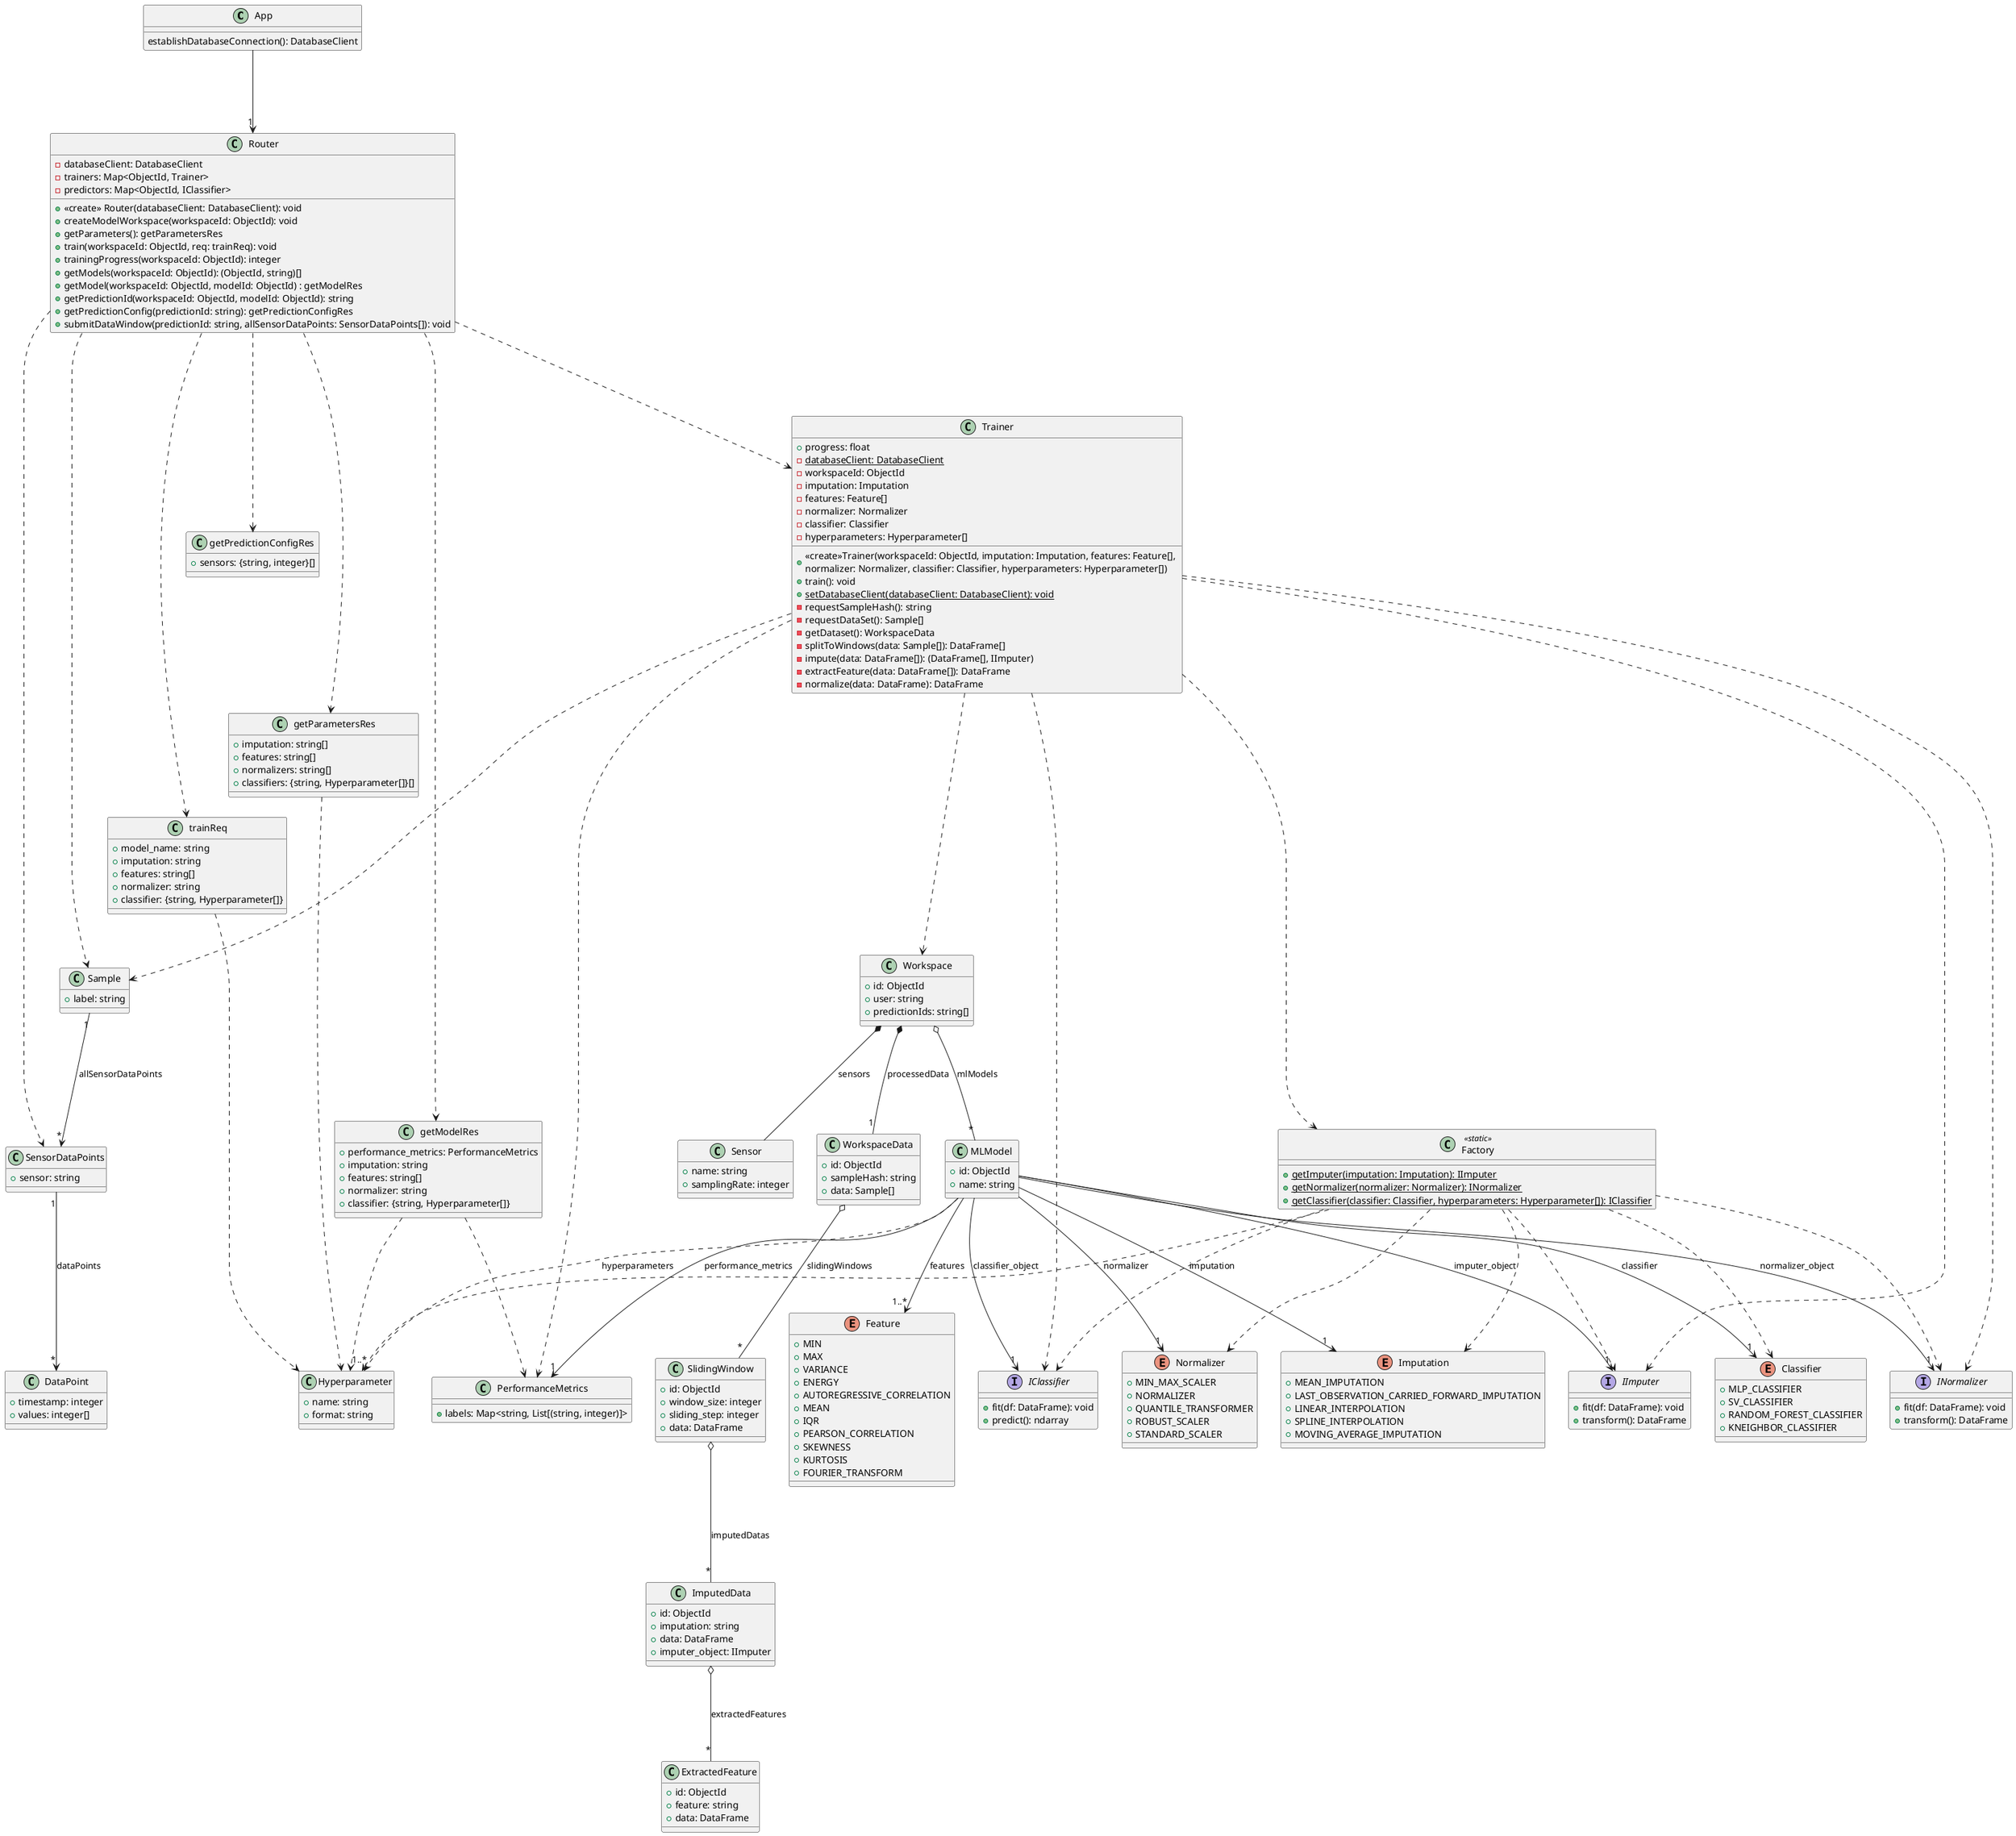 @startuml Model Management Class Diagram

class App {
    establishDatabaseConnection(): DatabaseClient
}

App ---> "1" Router

class Workspace {
    +id: ObjectId
    +user: string
    +predictionIds: string[]
}

Workspace *--- Sensor : sensors

class Sensor {
    +name: string
    +samplingRate: integer
}

Workspace o--- "*" MLModel : mlModels

class getParametersRes {
    +imputation: string[]
    +features: string[]
    +normalizers: string[]
    +classifiers: {string, Hyperparameter[]}[]
}

getParametersRes ...> Hyperparameter

class Hyperparameter {
    +name: string
    +format: string
}

'getParametersRes ---> "5" Imputation: imputations
'getParametersRes ---> "11" Feature: features
'getParametersRes ---> "5" Normalizer: normalizers
'getParametersRes ---> "4" Classifier: classifiers

class trainReq {
    +model_name: string
    +imputation: string
    +features: string[]
    +normalizer: string
    +classifier: {string, Hyperparameter[]}
}

trainReq ...> Hyperparameter

class getModelRes {
    +performance_metrics: PerformanceMetrics
    +imputation: string
    +features: string[]
    +normalizer: string
    +classifier: {string, Hyperparameter[]}
}

getModelRes ...> Hyperparameter
getModelRes ...> PerformanceMetrics

class getPredictionConfigRes {
    +sensors: {string, integer}[]
}

class Router {
    -databaseClient: DatabaseClient
    -trainers: Map<ObjectId, Trainer> 
    -predictors: Map<ObjectId, IClassifier>

    +<<create>> Router(databaseClient: DatabaseClient): void
    +createModelWorkspace(workspaceId: ObjectId): void
    +getParameters(): getParametersRes
    +train(workspaceId: ObjectId, req: trainReq): void
    +trainingProgress(workspaceId: ObjectId): integer
    +getModels(workspaceId: ObjectId): (ObjectId, string)[]
    +getModel(workspaceId: ObjectId, modelId: ObjectId) : getModelRes
    +getPredictionId(workspaceId: ObjectId, modelId: ObjectId): string
    +getPredictionConfig(predictionId: string): getPredictionConfigRes
    +submitDataWindow(predictionId: string, allSensorDataPoints: SensorDataPoints[]): void
}

Router ...> SensorDataPoints
Router ...> Sample
Router ...> Trainer

class Sample {
    +label: string
}

class SensorDataPoints {
    +sensor: string
}

class DataPoint {
    +timestamp: integer
    +values: integer[]
}

Sample "1" ---> "*" SensorDataPoints : allSensorDataPoints
SensorDataPoints "1" ---> "*" DataPoint : dataPoints

Router ...> getParametersRes
Router ...> trainReq
Router ...> getModelRes
Router ...> getPredictionConfigRes

class Factory <<static>> {
    +{static} getImputer(imputation: Imputation): IImputer
    +{static} getNormalizer(normalizer: Normalizer): INormalizer
    +{static} getClassifier(classifier: Classifier, hyperparameters: Hyperparameter[]): IClassifier
}

Factory ...> Imputation
Factory ...> IImputer
Factory ...> Normalizer
Factory ...> INormalizer
Factory ...> Classifier
Factory ...> IClassifier
Factory ...> Hyperparameter

interface IImputer {
    +fit(df: DataFrame): void
    +transform(): DataFrame
}

interface INormalizer {
    +fit(df: DataFrame): void
    +transform(): DataFrame
}

interface IClassifier {
    +fit(df: DataFrame): void
    +predict(): ndarray
}

class Trainer {
    +progress: float
    -{static}databaseClient: DatabaseClient
    -workspaceId: ObjectId
    -imputation: Imputation
    -features: Feature[]
    -normalizer: Normalizer
    -classifier: Classifier
    -hyperparameters: Hyperparameter[]
    +<<create>>Trainer(workspaceId: ObjectId, imputation: Imputation, features: Feature[], \nnormalizer: Normalizer, classifier: Classifier, hyperparameters: Hyperparameter[])
    +train(): void
    +{static}setDatabaseClient(databaseClient: DatabaseClient): void
    -requestSampleHash(): string
    -requestDataSet(): Sample[]
    -getDataset(): WorkspaceData
    -splitToWindows(data: Sample[]): DataFrame[]
    -impute(data: DataFrame[]): (DataFrame[], IImputer)
    -extractFeature(data: DataFrame[]): DataFrame
    -normalize(data: DataFrame): DataFrame
}

Trainer ...> IClassifier
Trainer ...> IImputer
Trainer ...> INormalizer
Trainer ...> PerformanceMetrics
Trainer ...> Sample
Trainer ...> Factory
Trainer ...> Workspace

class PerformanceMetrics {
    +labels: Map<string, List[(string, integer)]>
}

class MLModel {
    +id: ObjectId
    +name: string
}

MLModel ---> "1" Imputation : imputation
MLModel ---> "1..*" Feature : features
MLModel ---> "1" Normalizer : normalizer
MLModel ---> "1" Classifier : classifier
MLModel ...> "1..*" Hyperparameter: hyperparameters
MLModel ---> "1" PerformanceMetrics : performance_metrics
MLModel ---> "1" IImputer : imputer_object
MLModel ---> "1" INormalizer: normalizer_object
MLModel ---> "1" IClassifier : classifier_object

enum Imputation {
    +MEAN_IMPUTATION
    +LAST_OBSERVATION_CARRIED_FORWARD_IMPUTATION
    +LINEAR_INTERPOLATION
    +SPLINE_INTERPOLATION
    +MOVING_AVERAGE_IMPUTATION
}

enum Feature {
    +MIN
    +MAX
    +VARIANCE
    +ENERGY
    +AUTOREGRESSIVE_CORRELATION
    +MEAN
    +IQR
    +PEARSON_CORRELATION
    +SKEWNESS
    +KURTOSIS
    +FOURIER_TRANSFORM
}

enum Normalizer {
    +MIN_MAX_SCALER
    +NORMALIZER
    +QUANTILE_TRANSFORMER
    +ROBUST_SCALER
    +STANDARD_SCALER
} 

enum Classifier {
    +MLP_CLASSIFIER
    +SV_CLASSIFIER
    +RANDOM_FOREST_CLASSIFIER
    +KNEIGHBOR_CLASSIFIER
}

Workspace *--- "1" WorkspaceData: processedData

class WorkspaceData {
    +id: ObjectId
    +sampleHash: string
    +data: Sample[]
}

WorkspaceData o--- "*" SlidingWindow : slidingWindows

class SlidingWindow {
    +id: ObjectId
    +window_size: integer
    +sliding_step: integer
    +data: DataFrame
}

SlidingWindow o--- "*" ImputedData : imputedDatas

class ImputedData {
    +id: ObjectId
    +imputation: string
    +data: DataFrame
    +imputer_object: IImputer
}

ImputedData o--- "*" ExtractedFeature : extractedFeatures

class ExtractedFeature {
    +id: ObjectId
    +feature: string
    +data: DataFrame
}

@enduml

